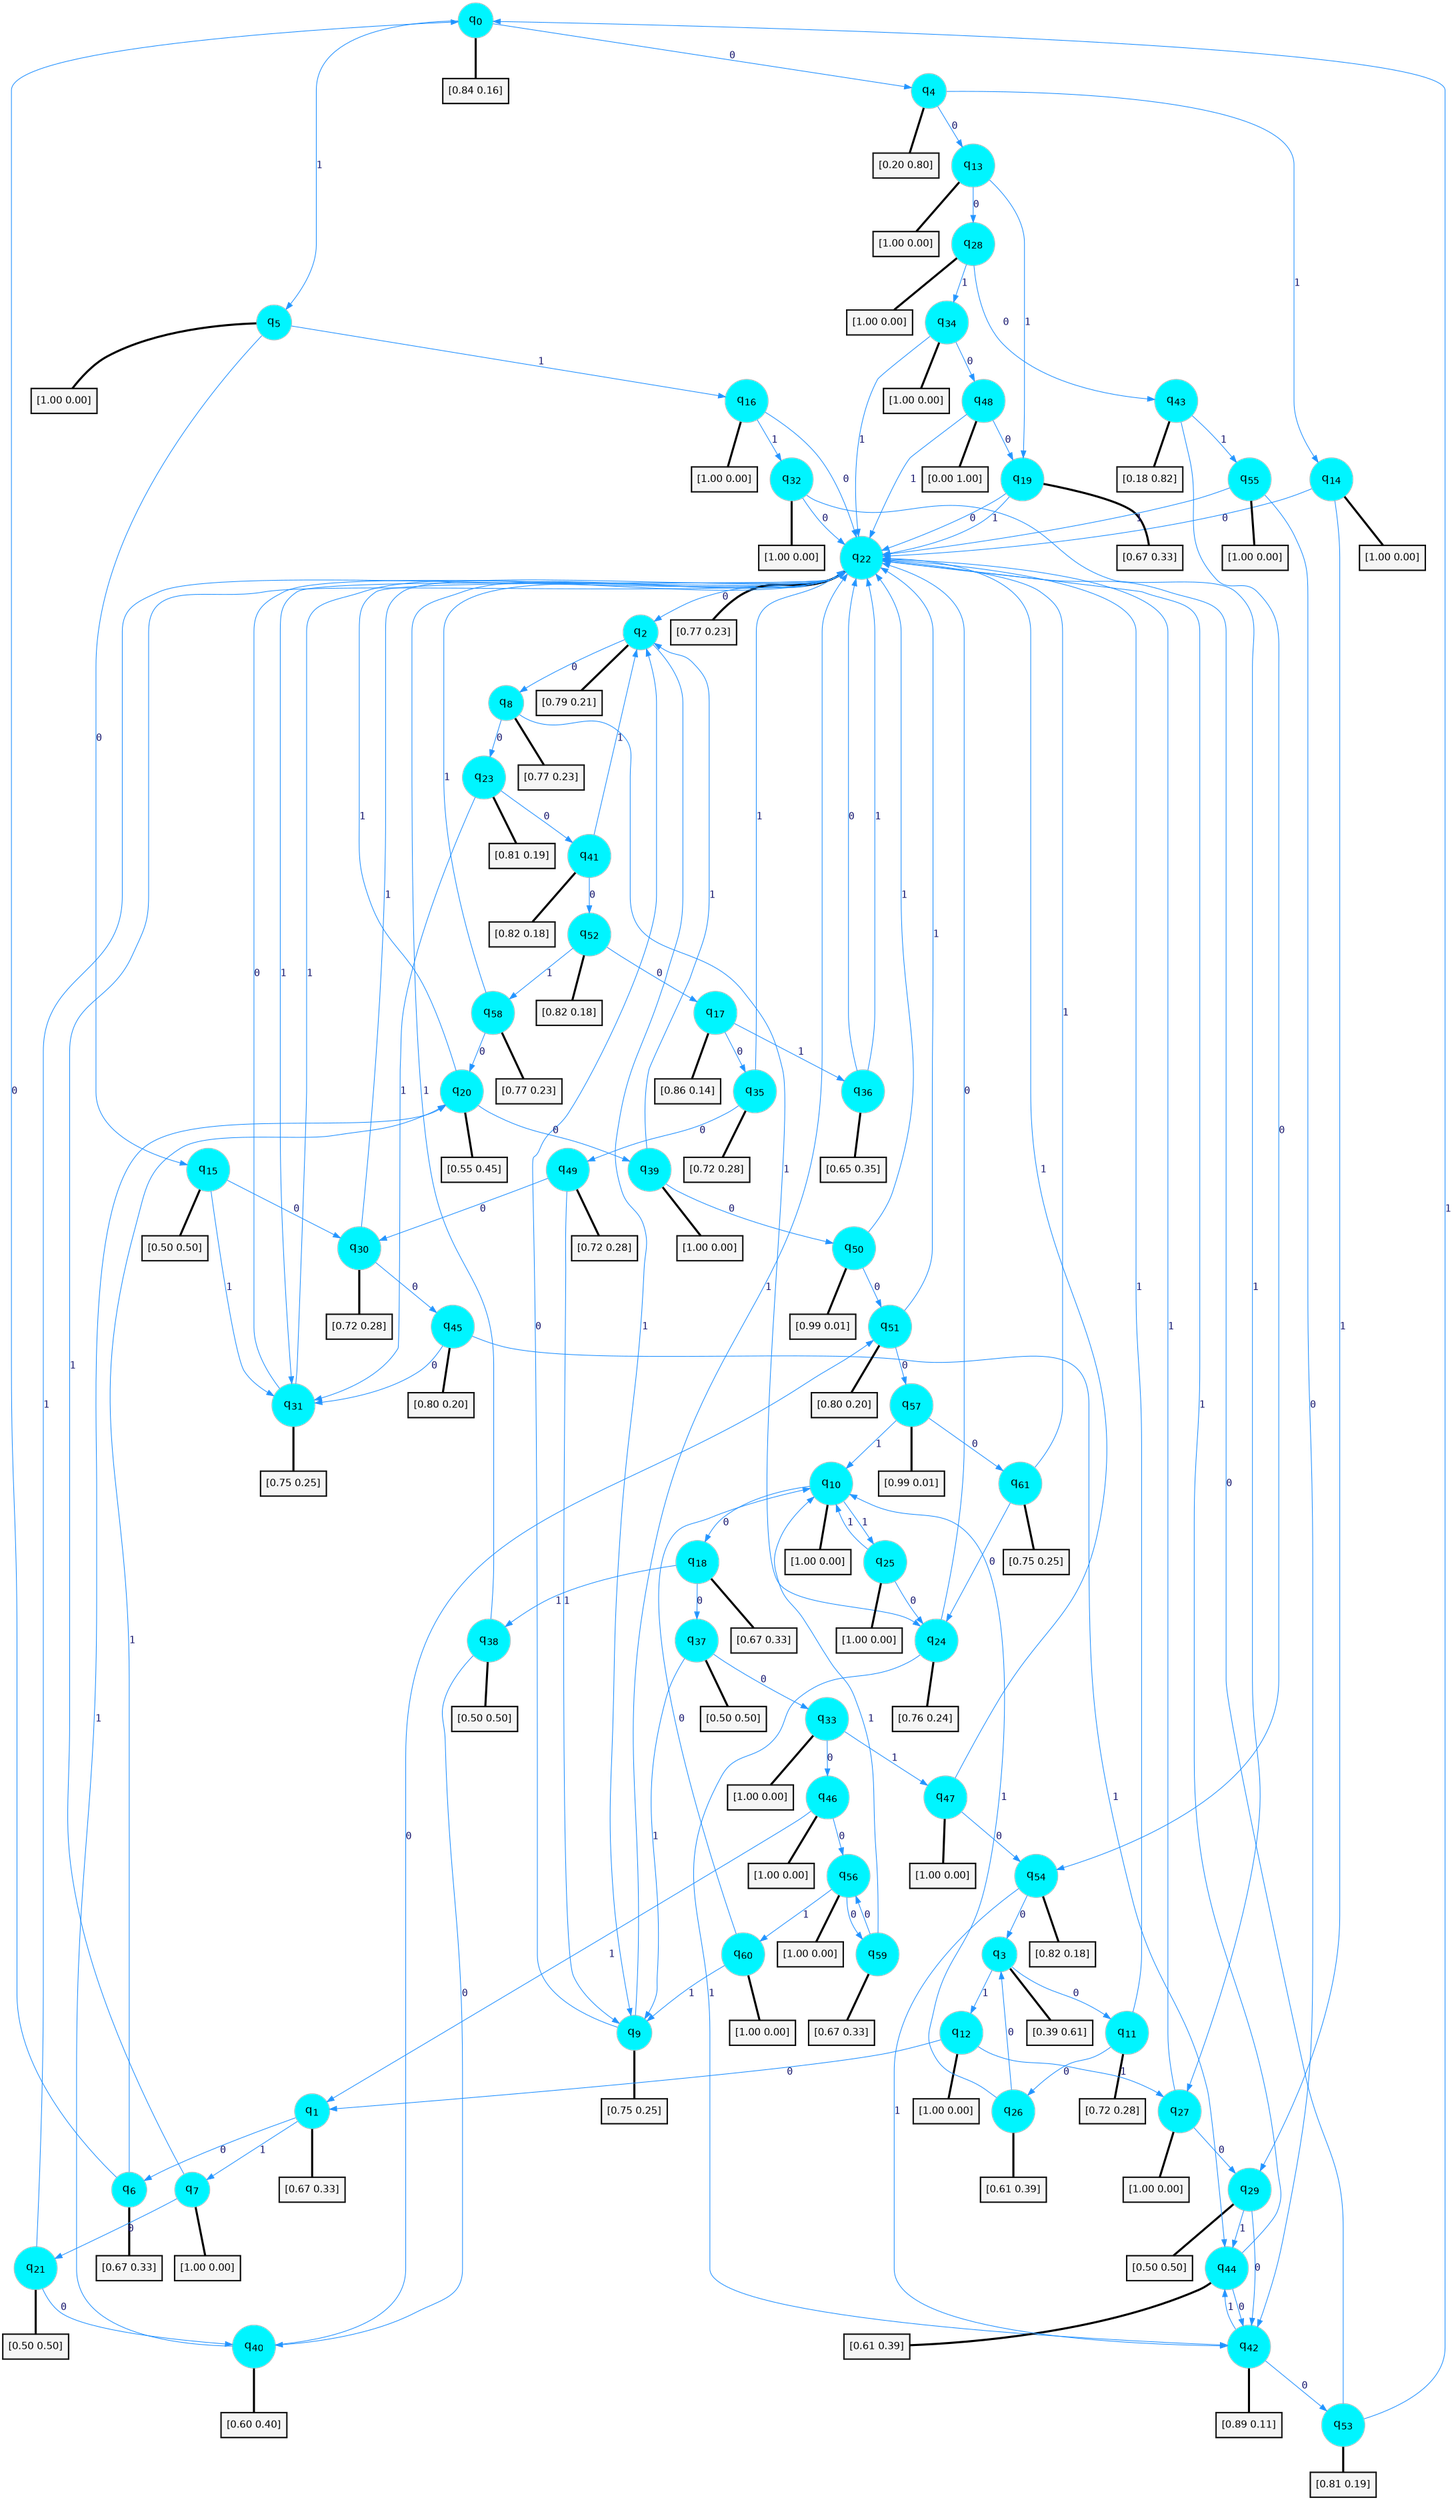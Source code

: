 digraph G {
graph [
bgcolor=transparent, dpi=300, rankdir=TD, size="40,25"];
node [
color=gray, fillcolor=turquoise1, fontcolor=black, fontname=Helvetica, fontsize=16, fontweight=bold, shape=circle, style=filled];
edge [
arrowsize=1, color=dodgerblue1, fontcolor=midnightblue, fontname=courier, fontweight=bold, penwidth=1, style=solid, weight=20];
0[label=<q<SUB>0</SUB>>];
1[label=<q<SUB>1</SUB>>];
2[label=<q<SUB>2</SUB>>];
3[label=<q<SUB>3</SUB>>];
4[label=<q<SUB>4</SUB>>];
5[label=<q<SUB>5</SUB>>];
6[label=<q<SUB>6</SUB>>];
7[label=<q<SUB>7</SUB>>];
8[label=<q<SUB>8</SUB>>];
9[label=<q<SUB>9</SUB>>];
10[label=<q<SUB>10</SUB>>];
11[label=<q<SUB>11</SUB>>];
12[label=<q<SUB>12</SUB>>];
13[label=<q<SUB>13</SUB>>];
14[label=<q<SUB>14</SUB>>];
15[label=<q<SUB>15</SUB>>];
16[label=<q<SUB>16</SUB>>];
17[label=<q<SUB>17</SUB>>];
18[label=<q<SUB>18</SUB>>];
19[label=<q<SUB>19</SUB>>];
20[label=<q<SUB>20</SUB>>];
21[label=<q<SUB>21</SUB>>];
22[label=<q<SUB>22</SUB>>];
23[label=<q<SUB>23</SUB>>];
24[label=<q<SUB>24</SUB>>];
25[label=<q<SUB>25</SUB>>];
26[label=<q<SUB>26</SUB>>];
27[label=<q<SUB>27</SUB>>];
28[label=<q<SUB>28</SUB>>];
29[label=<q<SUB>29</SUB>>];
30[label=<q<SUB>30</SUB>>];
31[label=<q<SUB>31</SUB>>];
32[label=<q<SUB>32</SUB>>];
33[label=<q<SUB>33</SUB>>];
34[label=<q<SUB>34</SUB>>];
35[label=<q<SUB>35</SUB>>];
36[label=<q<SUB>36</SUB>>];
37[label=<q<SUB>37</SUB>>];
38[label=<q<SUB>38</SUB>>];
39[label=<q<SUB>39</SUB>>];
40[label=<q<SUB>40</SUB>>];
41[label=<q<SUB>41</SUB>>];
42[label=<q<SUB>42</SUB>>];
43[label=<q<SUB>43</SUB>>];
44[label=<q<SUB>44</SUB>>];
45[label=<q<SUB>45</SUB>>];
46[label=<q<SUB>46</SUB>>];
47[label=<q<SUB>47</SUB>>];
48[label=<q<SUB>48</SUB>>];
49[label=<q<SUB>49</SUB>>];
50[label=<q<SUB>50</SUB>>];
51[label=<q<SUB>51</SUB>>];
52[label=<q<SUB>52</SUB>>];
53[label=<q<SUB>53</SUB>>];
54[label=<q<SUB>54</SUB>>];
55[label=<q<SUB>55</SUB>>];
56[label=<q<SUB>56</SUB>>];
57[label=<q<SUB>57</SUB>>];
58[label=<q<SUB>58</SUB>>];
59[label=<q<SUB>59</SUB>>];
60[label=<q<SUB>60</SUB>>];
61[label=<q<SUB>61</SUB>>];
62[label="[0.84 0.16]", shape=box,fontcolor=black, fontname=Helvetica, fontsize=14, penwidth=2, fillcolor=whitesmoke,color=black];
63[label="[0.67 0.33]", shape=box,fontcolor=black, fontname=Helvetica, fontsize=14, penwidth=2, fillcolor=whitesmoke,color=black];
64[label="[0.79 0.21]", shape=box,fontcolor=black, fontname=Helvetica, fontsize=14, penwidth=2, fillcolor=whitesmoke,color=black];
65[label="[0.39 0.61]", shape=box,fontcolor=black, fontname=Helvetica, fontsize=14, penwidth=2, fillcolor=whitesmoke,color=black];
66[label="[0.20 0.80]", shape=box,fontcolor=black, fontname=Helvetica, fontsize=14, penwidth=2, fillcolor=whitesmoke,color=black];
67[label="[1.00 0.00]", shape=box,fontcolor=black, fontname=Helvetica, fontsize=14, penwidth=2, fillcolor=whitesmoke,color=black];
68[label="[0.67 0.33]", shape=box,fontcolor=black, fontname=Helvetica, fontsize=14, penwidth=2, fillcolor=whitesmoke,color=black];
69[label="[1.00 0.00]", shape=box,fontcolor=black, fontname=Helvetica, fontsize=14, penwidth=2, fillcolor=whitesmoke,color=black];
70[label="[0.77 0.23]", shape=box,fontcolor=black, fontname=Helvetica, fontsize=14, penwidth=2, fillcolor=whitesmoke,color=black];
71[label="[0.75 0.25]", shape=box,fontcolor=black, fontname=Helvetica, fontsize=14, penwidth=2, fillcolor=whitesmoke,color=black];
72[label="[1.00 0.00]", shape=box,fontcolor=black, fontname=Helvetica, fontsize=14, penwidth=2, fillcolor=whitesmoke,color=black];
73[label="[0.72 0.28]", shape=box,fontcolor=black, fontname=Helvetica, fontsize=14, penwidth=2, fillcolor=whitesmoke,color=black];
74[label="[1.00 0.00]", shape=box,fontcolor=black, fontname=Helvetica, fontsize=14, penwidth=2, fillcolor=whitesmoke,color=black];
75[label="[1.00 0.00]", shape=box,fontcolor=black, fontname=Helvetica, fontsize=14, penwidth=2, fillcolor=whitesmoke,color=black];
76[label="[1.00 0.00]", shape=box,fontcolor=black, fontname=Helvetica, fontsize=14, penwidth=2, fillcolor=whitesmoke,color=black];
77[label="[0.50 0.50]", shape=box,fontcolor=black, fontname=Helvetica, fontsize=14, penwidth=2, fillcolor=whitesmoke,color=black];
78[label="[1.00 0.00]", shape=box,fontcolor=black, fontname=Helvetica, fontsize=14, penwidth=2, fillcolor=whitesmoke,color=black];
79[label="[0.86 0.14]", shape=box,fontcolor=black, fontname=Helvetica, fontsize=14, penwidth=2, fillcolor=whitesmoke,color=black];
80[label="[0.67 0.33]", shape=box,fontcolor=black, fontname=Helvetica, fontsize=14, penwidth=2, fillcolor=whitesmoke,color=black];
81[label="[0.67 0.33]", shape=box,fontcolor=black, fontname=Helvetica, fontsize=14, penwidth=2, fillcolor=whitesmoke,color=black];
82[label="[0.55 0.45]", shape=box,fontcolor=black, fontname=Helvetica, fontsize=14, penwidth=2, fillcolor=whitesmoke,color=black];
83[label="[0.50 0.50]", shape=box,fontcolor=black, fontname=Helvetica, fontsize=14, penwidth=2, fillcolor=whitesmoke,color=black];
84[label="[0.77 0.23]", shape=box,fontcolor=black, fontname=Helvetica, fontsize=14, penwidth=2, fillcolor=whitesmoke,color=black];
85[label="[0.81 0.19]", shape=box,fontcolor=black, fontname=Helvetica, fontsize=14, penwidth=2, fillcolor=whitesmoke,color=black];
86[label="[0.76 0.24]", shape=box,fontcolor=black, fontname=Helvetica, fontsize=14, penwidth=2, fillcolor=whitesmoke,color=black];
87[label="[1.00 0.00]", shape=box,fontcolor=black, fontname=Helvetica, fontsize=14, penwidth=2, fillcolor=whitesmoke,color=black];
88[label="[0.61 0.39]", shape=box,fontcolor=black, fontname=Helvetica, fontsize=14, penwidth=2, fillcolor=whitesmoke,color=black];
89[label="[1.00 0.00]", shape=box,fontcolor=black, fontname=Helvetica, fontsize=14, penwidth=2, fillcolor=whitesmoke,color=black];
90[label="[1.00 0.00]", shape=box,fontcolor=black, fontname=Helvetica, fontsize=14, penwidth=2, fillcolor=whitesmoke,color=black];
91[label="[0.50 0.50]", shape=box,fontcolor=black, fontname=Helvetica, fontsize=14, penwidth=2, fillcolor=whitesmoke,color=black];
92[label="[0.72 0.28]", shape=box,fontcolor=black, fontname=Helvetica, fontsize=14, penwidth=2, fillcolor=whitesmoke,color=black];
93[label="[0.75 0.25]", shape=box,fontcolor=black, fontname=Helvetica, fontsize=14, penwidth=2, fillcolor=whitesmoke,color=black];
94[label="[1.00 0.00]", shape=box,fontcolor=black, fontname=Helvetica, fontsize=14, penwidth=2, fillcolor=whitesmoke,color=black];
95[label="[1.00 0.00]", shape=box,fontcolor=black, fontname=Helvetica, fontsize=14, penwidth=2, fillcolor=whitesmoke,color=black];
96[label="[1.00 0.00]", shape=box,fontcolor=black, fontname=Helvetica, fontsize=14, penwidth=2, fillcolor=whitesmoke,color=black];
97[label="[0.72 0.28]", shape=box,fontcolor=black, fontname=Helvetica, fontsize=14, penwidth=2, fillcolor=whitesmoke,color=black];
98[label="[0.65 0.35]", shape=box,fontcolor=black, fontname=Helvetica, fontsize=14, penwidth=2, fillcolor=whitesmoke,color=black];
99[label="[0.50 0.50]", shape=box,fontcolor=black, fontname=Helvetica, fontsize=14, penwidth=2, fillcolor=whitesmoke,color=black];
100[label="[0.50 0.50]", shape=box,fontcolor=black, fontname=Helvetica, fontsize=14, penwidth=2, fillcolor=whitesmoke,color=black];
101[label="[1.00 0.00]", shape=box,fontcolor=black, fontname=Helvetica, fontsize=14, penwidth=2, fillcolor=whitesmoke,color=black];
102[label="[0.60 0.40]", shape=box,fontcolor=black, fontname=Helvetica, fontsize=14, penwidth=2, fillcolor=whitesmoke,color=black];
103[label="[0.82 0.18]", shape=box,fontcolor=black, fontname=Helvetica, fontsize=14, penwidth=2, fillcolor=whitesmoke,color=black];
104[label="[0.89 0.11]", shape=box,fontcolor=black, fontname=Helvetica, fontsize=14, penwidth=2, fillcolor=whitesmoke,color=black];
105[label="[0.18 0.82]", shape=box,fontcolor=black, fontname=Helvetica, fontsize=14, penwidth=2, fillcolor=whitesmoke,color=black];
106[label="[0.61 0.39]", shape=box,fontcolor=black, fontname=Helvetica, fontsize=14, penwidth=2, fillcolor=whitesmoke,color=black];
107[label="[0.80 0.20]", shape=box,fontcolor=black, fontname=Helvetica, fontsize=14, penwidth=2, fillcolor=whitesmoke,color=black];
108[label="[1.00 0.00]", shape=box,fontcolor=black, fontname=Helvetica, fontsize=14, penwidth=2, fillcolor=whitesmoke,color=black];
109[label="[1.00 0.00]", shape=box,fontcolor=black, fontname=Helvetica, fontsize=14, penwidth=2, fillcolor=whitesmoke,color=black];
110[label="[0.00 1.00]", shape=box,fontcolor=black, fontname=Helvetica, fontsize=14, penwidth=2, fillcolor=whitesmoke,color=black];
111[label="[0.72 0.28]", shape=box,fontcolor=black, fontname=Helvetica, fontsize=14, penwidth=2, fillcolor=whitesmoke,color=black];
112[label="[0.99 0.01]", shape=box,fontcolor=black, fontname=Helvetica, fontsize=14, penwidth=2, fillcolor=whitesmoke,color=black];
113[label="[0.80 0.20]", shape=box,fontcolor=black, fontname=Helvetica, fontsize=14, penwidth=2, fillcolor=whitesmoke,color=black];
114[label="[0.82 0.18]", shape=box,fontcolor=black, fontname=Helvetica, fontsize=14, penwidth=2, fillcolor=whitesmoke,color=black];
115[label="[0.81 0.19]", shape=box,fontcolor=black, fontname=Helvetica, fontsize=14, penwidth=2, fillcolor=whitesmoke,color=black];
116[label="[0.82 0.18]", shape=box,fontcolor=black, fontname=Helvetica, fontsize=14, penwidth=2, fillcolor=whitesmoke,color=black];
117[label="[1.00 0.00]", shape=box,fontcolor=black, fontname=Helvetica, fontsize=14, penwidth=2, fillcolor=whitesmoke,color=black];
118[label="[1.00 0.00]", shape=box,fontcolor=black, fontname=Helvetica, fontsize=14, penwidth=2, fillcolor=whitesmoke,color=black];
119[label="[0.99 0.01]", shape=box,fontcolor=black, fontname=Helvetica, fontsize=14, penwidth=2, fillcolor=whitesmoke,color=black];
120[label="[0.77 0.23]", shape=box,fontcolor=black, fontname=Helvetica, fontsize=14, penwidth=2, fillcolor=whitesmoke,color=black];
121[label="[0.67 0.33]", shape=box,fontcolor=black, fontname=Helvetica, fontsize=14, penwidth=2, fillcolor=whitesmoke,color=black];
122[label="[1.00 0.00]", shape=box,fontcolor=black, fontname=Helvetica, fontsize=14, penwidth=2, fillcolor=whitesmoke,color=black];
123[label="[0.75 0.25]", shape=box,fontcolor=black, fontname=Helvetica, fontsize=14, penwidth=2, fillcolor=whitesmoke,color=black];
0->4 [label=0];
0->5 [label=1];
0->62 [arrowhead=none, penwidth=3,color=black];
1->6 [label=0];
1->7 [label=1];
1->63 [arrowhead=none, penwidth=3,color=black];
2->8 [label=0];
2->9 [label=1];
2->64 [arrowhead=none, penwidth=3,color=black];
3->11 [label=0];
3->12 [label=1];
3->65 [arrowhead=none, penwidth=3,color=black];
4->13 [label=0];
4->14 [label=1];
4->66 [arrowhead=none, penwidth=3,color=black];
5->15 [label=0];
5->16 [label=1];
5->67 [arrowhead=none, penwidth=3,color=black];
6->0 [label=0];
6->20 [label=1];
6->68 [arrowhead=none, penwidth=3,color=black];
7->21 [label=0];
7->22 [label=1];
7->69 [arrowhead=none, penwidth=3,color=black];
8->23 [label=0];
8->24 [label=1];
8->70 [arrowhead=none, penwidth=3,color=black];
9->2 [label=0];
9->22 [label=1];
9->71 [arrowhead=none, penwidth=3,color=black];
10->18 [label=0];
10->25 [label=1];
10->72 [arrowhead=none, penwidth=3,color=black];
11->26 [label=0];
11->22 [label=1];
11->73 [arrowhead=none, penwidth=3,color=black];
12->1 [label=0];
12->27 [label=1];
12->74 [arrowhead=none, penwidth=3,color=black];
13->28 [label=0];
13->19 [label=1];
13->75 [arrowhead=none, penwidth=3,color=black];
14->22 [label=0];
14->29 [label=1];
14->76 [arrowhead=none, penwidth=3,color=black];
15->30 [label=0];
15->31 [label=1];
15->77 [arrowhead=none, penwidth=3,color=black];
16->22 [label=0];
16->32 [label=1];
16->78 [arrowhead=none, penwidth=3,color=black];
17->35 [label=0];
17->36 [label=1];
17->79 [arrowhead=none, penwidth=3,color=black];
18->37 [label=0];
18->38 [label=1];
18->80 [arrowhead=none, penwidth=3,color=black];
19->22 [label=0];
19->22 [label=1];
19->81 [arrowhead=none, penwidth=3,color=black];
20->39 [label=0];
20->22 [label=1];
20->82 [arrowhead=none, penwidth=3,color=black];
21->40 [label=0];
21->22 [label=1];
21->83 [arrowhead=none, penwidth=3,color=black];
22->2 [label=0];
22->31 [label=1];
22->84 [arrowhead=none, penwidth=3,color=black];
23->41 [label=0];
23->31 [label=1];
23->85 [arrowhead=none, penwidth=3,color=black];
24->22 [label=0];
24->42 [label=1];
24->86 [arrowhead=none, penwidth=3,color=black];
25->24 [label=0];
25->10 [label=1];
25->87 [arrowhead=none, penwidth=3,color=black];
26->3 [label=0];
26->10 [label=1];
26->88 [arrowhead=none, penwidth=3,color=black];
27->29 [label=0];
27->22 [label=1];
27->89 [arrowhead=none, penwidth=3,color=black];
28->43 [label=0];
28->34 [label=1];
28->90 [arrowhead=none, penwidth=3,color=black];
29->42 [label=0];
29->44 [label=1];
29->91 [arrowhead=none, penwidth=3,color=black];
30->45 [label=0];
30->22 [label=1];
30->92 [arrowhead=none, penwidth=3,color=black];
31->22 [label=0];
31->22 [label=1];
31->93 [arrowhead=none, penwidth=3,color=black];
32->22 [label=0];
32->27 [label=1];
32->94 [arrowhead=none, penwidth=3,color=black];
33->46 [label=0];
33->47 [label=1];
33->95 [arrowhead=none, penwidth=3,color=black];
34->48 [label=0];
34->22 [label=1];
34->96 [arrowhead=none, penwidth=3,color=black];
35->49 [label=0];
35->22 [label=1];
35->97 [arrowhead=none, penwidth=3,color=black];
36->22 [label=0];
36->22 [label=1];
36->98 [arrowhead=none, penwidth=3,color=black];
37->33 [label=0];
37->9 [label=1];
37->99 [arrowhead=none, penwidth=3,color=black];
38->40 [label=0];
38->22 [label=1];
38->100 [arrowhead=none, penwidth=3,color=black];
39->50 [label=0];
39->2 [label=1];
39->101 [arrowhead=none, penwidth=3,color=black];
40->51 [label=0];
40->20 [label=1];
40->102 [arrowhead=none, penwidth=3,color=black];
41->52 [label=0];
41->2 [label=1];
41->103 [arrowhead=none, penwidth=3,color=black];
42->53 [label=0];
42->44 [label=1];
42->104 [arrowhead=none, penwidth=3,color=black];
43->54 [label=0];
43->55 [label=1];
43->105 [arrowhead=none, penwidth=3,color=black];
44->42 [label=0];
44->22 [label=1];
44->106 [arrowhead=none, penwidth=3,color=black];
45->31 [label=0];
45->44 [label=1];
45->107 [arrowhead=none, penwidth=3,color=black];
46->56 [label=0];
46->1 [label=1];
46->108 [arrowhead=none, penwidth=3,color=black];
47->54 [label=0];
47->22 [label=1];
47->109 [arrowhead=none, penwidth=3,color=black];
48->19 [label=0];
48->22 [label=1];
48->110 [arrowhead=none, penwidth=3,color=black];
49->30 [label=0];
49->9 [label=1];
49->111 [arrowhead=none, penwidth=3,color=black];
50->51 [label=0];
50->22 [label=1];
50->112 [arrowhead=none, penwidth=3,color=black];
51->57 [label=0];
51->22 [label=1];
51->113 [arrowhead=none, penwidth=3,color=black];
52->17 [label=0];
52->58 [label=1];
52->114 [arrowhead=none, penwidth=3,color=black];
53->22 [label=0];
53->0 [label=1];
53->115 [arrowhead=none, penwidth=3,color=black];
54->3 [label=0];
54->42 [label=1];
54->116 [arrowhead=none, penwidth=3,color=black];
55->42 [label=0];
55->22 [label=1];
55->117 [arrowhead=none, penwidth=3,color=black];
56->59 [label=0];
56->60 [label=1];
56->118 [arrowhead=none, penwidth=3,color=black];
57->61 [label=0];
57->10 [label=1];
57->119 [arrowhead=none, penwidth=3,color=black];
58->20 [label=0];
58->22 [label=1];
58->120 [arrowhead=none, penwidth=3,color=black];
59->56 [label=0];
59->10 [label=1];
59->121 [arrowhead=none, penwidth=3,color=black];
60->10 [label=0];
60->9 [label=1];
60->122 [arrowhead=none, penwidth=3,color=black];
61->24 [label=0];
61->22 [label=1];
61->123 [arrowhead=none, penwidth=3,color=black];
}
